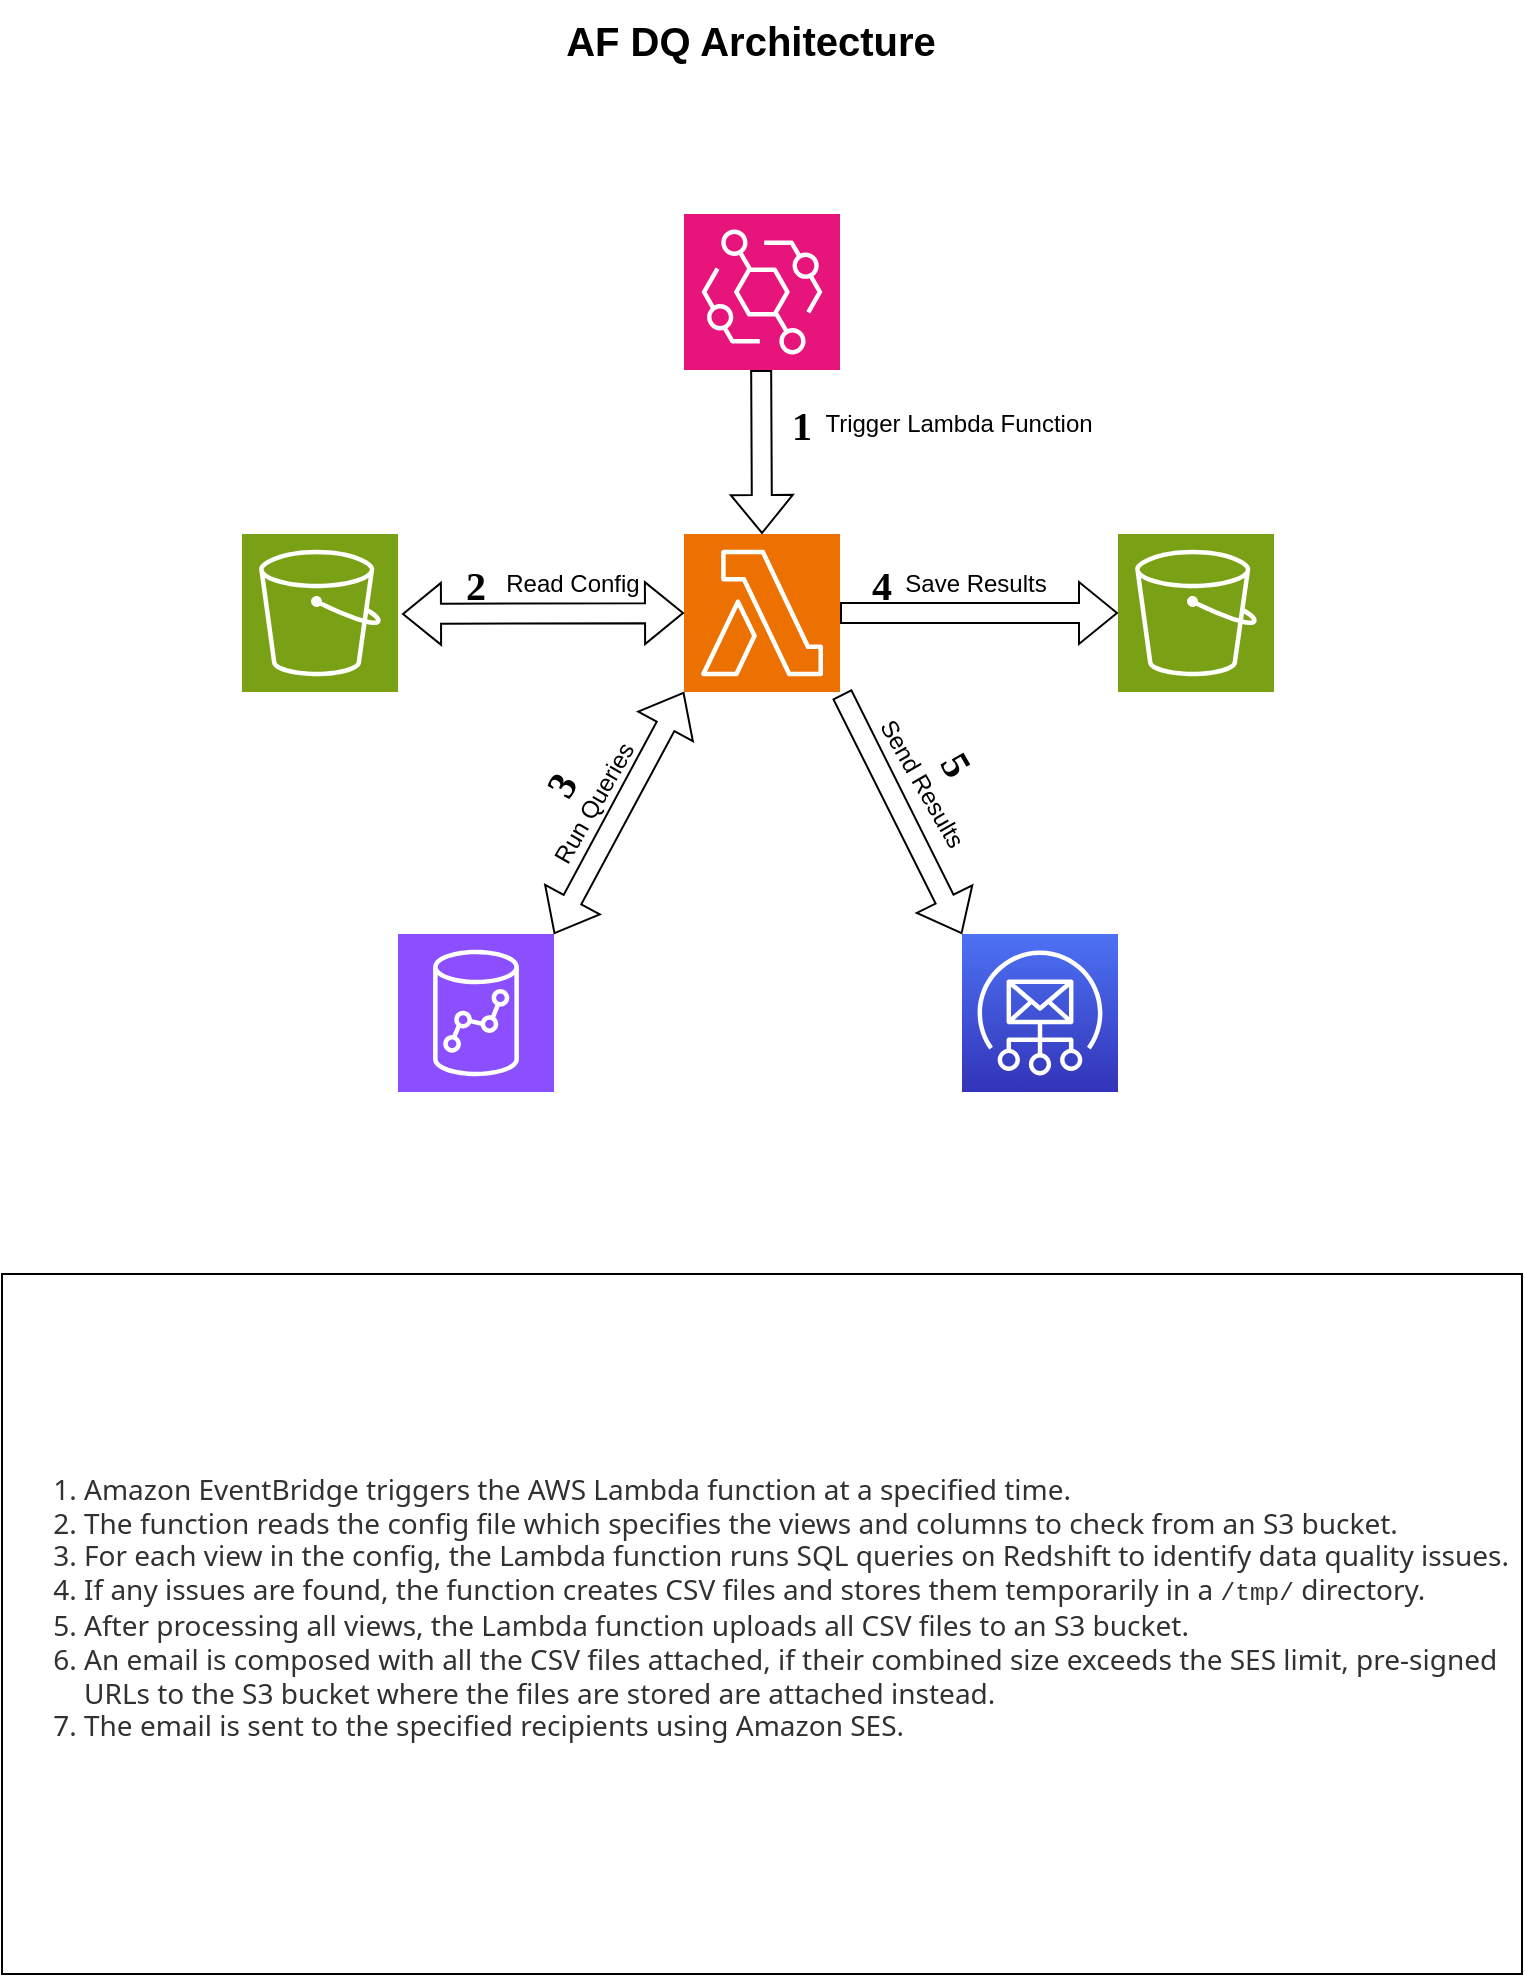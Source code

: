 <mxfile version="23.1.1" type="github">
  <diagram name="Page-1" id="4pKFLtx7nEYNAY9ywYdt">
    <mxGraphModel dx="1195" dy="722" grid="1" gridSize="10" guides="1" tooltips="1" connect="1" arrows="1" fold="1" page="1" pageScale="1" pageWidth="827" pageHeight="1169" math="0" shadow="0">
      <root>
        <mxCell id="0" />
        <mxCell id="1" parent="0" />
        <mxCell id="BuRFIuSdHMDAepd6z3iT-1" value="&lt;b&gt;&lt;font style=&quot;font-size: 20px;&quot;&gt;AF DQ Architecture&lt;/font&gt;&lt;/b&gt;" style="text;html=1;align=center;verticalAlign=middle;resizable=0;points=[];autosize=1;strokeColor=none;fillColor=none;" vertex="1" parent="1">
          <mxGeometry x="309" y="13" width="210" height="40" as="geometry" />
        </mxCell>
        <mxCell id="BuRFIuSdHMDAepd6z3iT-2" value="" style="sketch=0;points=[[0,0,0],[0.25,0,0],[0.5,0,0],[0.75,0,0],[1,0,0],[0,1,0],[0.25,1,0],[0.5,1,0],[0.75,1,0],[1,1,0],[0,0.25,0],[0,0.5,0],[0,0.75,0],[1,0.25,0],[1,0.5,0],[1,0.75,0]];outlineConnect=0;fontColor=#232F3E;fillColor=#8C4FFF;strokeColor=#ffffff;dashed=0;verticalLabelPosition=bottom;verticalAlign=top;align=center;html=1;fontSize=12;fontStyle=0;aspect=fixed;shape=mxgraph.aws4.resourceIcon;resIcon=mxgraph.aws4.redshift;" vertex="1" parent="1">
          <mxGeometry x="238" y="480" width="78" height="79" as="geometry" />
        </mxCell>
        <mxCell id="BuRFIuSdHMDAepd6z3iT-3" value="" style="sketch=0;points=[[0,0,0],[0.25,0,0],[0.5,0,0],[0.75,0,0],[1,0,0],[0,1,0],[0.25,1,0],[0.5,1,0],[0.75,1,0],[1,1,0],[0,0.25,0],[0,0.5,0],[0,0.75,0],[1,0.25,0],[1,0.5,0],[1,0.75,0]];outlineConnect=0;fontColor=#232F3E;fillColor=#ED7100;strokeColor=#ffffff;dashed=0;verticalLabelPosition=bottom;verticalAlign=top;align=center;html=1;fontSize=12;fontStyle=0;aspect=fixed;shape=mxgraph.aws4.resourceIcon;resIcon=mxgraph.aws4.lambda;" vertex="1" parent="1">
          <mxGeometry x="381" y="280" width="78" height="79" as="geometry" />
        </mxCell>
        <mxCell id="BuRFIuSdHMDAepd6z3iT-5" value="" style="sketch=0;points=[[0,0,0],[0.25,0,0],[0.5,0,0],[0.75,0,0],[1,0,0],[0,1,0],[0.25,1,0],[0.5,1,0],[0.75,1,0],[1,1,0],[0,0.25,0],[0,0.5,0],[0,0.75,0],[1,0.25,0],[1,0.5,0],[1,0.75,0]];outlineConnect=0;fontColor=#232F3E;fillColor=#7AA116;strokeColor=#ffffff;dashed=0;verticalLabelPosition=bottom;verticalAlign=top;align=center;html=1;fontSize=12;fontStyle=0;aspect=fixed;shape=mxgraph.aws4.resourceIcon;resIcon=mxgraph.aws4.s3;" vertex="1" parent="1">
          <mxGeometry x="160" y="280" width="78" height="79" as="geometry" />
        </mxCell>
        <mxCell id="BuRFIuSdHMDAepd6z3iT-6" value="" style="sketch=0;points=[[0,0,0],[0.25,0,0],[0.5,0,0],[0.75,0,0],[1,0,0],[0,1,0],[0.25,1,0],[0.5,1,0],[0.75,1,0],[1,1,0],[0,0.25,0],[0,0.5,0],[0,0.75,0],[1,0.25,0],[1,0.5,0],[1,0.75,0]];outlineConnect=0;fontColor=#232F3E;fillColor=#7AA116;strokeColor=#ffffff;dashed=0;verticalLabelPosition=bottom;verticalAlign=top;align=center;html=1;fontSize=12;fontStyle=0;aspect=fixed;shape=mxgraph.aws4.resourceIcon;resIcon=mxgraph.aws4.s3;" vertex="1" parent="1">
          <mxGeometry x="598" y="280" width="78" height="79" as="geometry" />
        </mxCell>
        <mxCell id="BuRFIuSdHMDAepd6z3iT-7" value="" style="sketch=0;points=[[0,0,0],[0.25,0,0],[0.5,0,0],[0.75,0,0],[1,0,0],[0,1,0],[0.25,1,0],[0.5,1,0],[0.75,1,0],[1,1,0],[0,0.25,0],[0,0.5,0],[0,0.75,0],[1,0.25,0],[1,0.5,0],[1,0.75,0]];outlineConnect=0;fontColor=#232F3E;gradientColor=#4D72F3;gradientDirection=north;fillColor=#3334B9;strokeColor=#ffffff;dashed=0;verticalLabelPosition=bottom;verticalAlign=top;align=center;html=1;fontSize=12;fontStyle=0;aspect=fixed;shape=mxgraph.aws4.resourceIcon;resIcon=mxgraph.aws4.simple_email_service;" vertex="1" parent="1">
          <mxGeometry x="520" y="480" width="78" height="79" as="geometry" />
        </mxCell>
        <mxCell id="BuRFIuSdHMDAepd6z3iT-9" value="&lt;ol style=&quot;box-sizing: border-box; margin-top: 0px; margin-bottom: 1rem; color: rgb(50, 49, 48); font-family: &amp;quot;Segoe UI&amp;quot;, &amp;quot;Segoe UI Web (West European)&amp;quot;, &amp;quot;Segoe UI&amp;quot;, -apple-system, BlinkMacSystemFont, Roboto, &amp;quot;Helvetica Neue&amp;quot;, sans-serif; font-size: 14px; text-align: left; background-color: rgb(255, 255, 255);&quot;&gt;&lt;li style=&quot;border-color: var(--border-color); box-sizing: border-box;&quot;&gt;Amazon EventBridge triggers the AWS Lambda function at a specified time.&lt;/li&gt;&lt;li style=&quot;box-sizing: border-box;&quot;&gt;The function reads the config file which specifies the views and columns to check from an S3 bucket.&lt;/li&gt;&lt;li style=&quot;box-sizing: border-box;&quot;&gt;For each view in the config, the Lambda function runs SQL queries on Redshift to identify data quality issues.&lt;br&gt;&lt;/li&gt;&lt;li style=&quot;box-sizing: border-box;&quot;&gt;If any issues are found, the function creates CSV files and stores them temporarily in a&amp;nbsp;&lt;code style=&quot;box-sizing: border-box; font-family: SFMono-Regular, Menlo, Monaco, Consolas, &amp;quot;Liberation Mono&amp;quot;, &amp;quot;Courier New&amp;quot;, monospace; font-size: 12.25px; color: var(--colorPaletteNavyBorderActive); word-break: break-word; width: 100%;&quot;&gt;/tmp/&lt;/code&gt;&amp;nbsp;directory.&lt;/li&gt;&lt;li style=&quot;box-sizing: border-box;&quot;&gt;After processing all views, the Lambda function uploads all CSV files to an S3 bucket.&lt;/li&gt;&lt;li style=&quot;box-sizing: border-box;&quot;&gt;An email is composed with all the CSV files attached, if their combined size exceeds the SES limit, pre-signed URLs to the S3 bucket where the files are stored are attached instead.&lt;/li&gt;&lt;li style=&quot;box-sizing: border-box;&quot;&gt;The email is sent to the specified recipients using Amazon SES.&lt;/li&gt;&lt;/ol&gt;" style="rounded=0;whiteSpace=wrap;html=1;" vertex="1" parent="1">
          <mxGeometry x="40" y="650" width="760" height="350" as="geometry" />
        </mxCell>
        <mxCell id="BuRFIuSdHMDAepd6z3iT-10" value="" style="sketch=0;points=[[0,0,0],[0.25,0,0],[0.5,0,0],[0.75,0,0],[1,0,0],[0,1,0],[0.25,1,0],[0.5,1,0],[0.75,1,0],[1,1,0],[0,0.25,0],[0,0.5,0],[0,0.75,0],[1,0.25,0],[1,0.5,0],[1,0.75,0]];outlineConnect=0;fontColor=#232F3E;fillColor=#E7157B;strokeColor=#ffffff;dashed=0;verticalLabelPosition=bottom;verticalAlign=top;align=center;html=1;fontSize=12;fontStyle=0;aspect=fixed;shape=mxgraph.aws4.resourceIcon;resIcon=mxgraph.aws4.eventbridge;" vertex="1" parent="1">
          <mxGeometry x="381" y="120" width="78" height="78" as="geometry" />
        </mxCell>
        <mxCell id="BuRFIuSdHMDAepd6z3iT-15" value="" style="shape=flexArrow;endArrow=classic;startArrow=classic;html=1;rounded=0;entryX=0;entryY=0.5;entryDx=0;entryDy=0;entryPerimeter=0;" edge="1" parent="1" target="BuRFIuSdHMDAepd6z3iT-3">
          <mxGeometry width="100" height="100" relative="1" as="geometry">
            <mxPoint x="240" y="320" as="sourcePoint" />
            <mxPoint x="351" y="319.08" as="targetPoint" />
          </mxGeometry>
        </mxCell>
        <mxCell id="BuRFIuSdHMDAepd6z3iT-17" value="" style="shape=flexArrow;endArrow=classic;startArrow=classic;html=1;rounded=0;entryX=0;entryY=1;entryDx=0;entryDy=0;entryPerimeter=0;exitX=1;exitY=0;exitDx=0;exitDy=0;exitPerimeter=0;" edge="1" parent="1" source="BuRFIuSdHMDAepd6z3iT-2" target="BuRFIuSdHMDAepd6z3iT-3">
          <mxGeometry width="100" height="100" relative="1" as="geometry">
            <mxPoint x="339" y="441" as="sourcePoint" />
            <mxPoint x="439" y="341" as="targetPoint" />
          </mxGeometry>
        </mxCell>
        <mxCell id="BuRFIuSdHMDAepd6z3iT-18" value="" style="shape=flexArrow;endArrow=classic;html=1;rounded=0;exitX=1;exitY=0.5;exitDx=0;exitDy=0;exitPerimeter=0;entryX=0;entryY=0.5;entryDx=0;entryDy=0;entryPerimeter=0;" edge="1" parent="1" source="BuRFIuSdHMDAepd6z3iT-3" target="BuRFIuSdHMDAepd6z3iT-6">
          <mxGeometry width="50" height="50" relative="1" as="geometry">
            <mxPoint x="511" y="319.08" as="sourcePoint" />
            <mxPoint x="560" y="319" as="targetPoint" />
          </mxGeometry>
        </mxCell>
        <mxCell id="BuRFIuSdHMDAepd6z3iT-19" value="" style="shape=flexArrow;endArrow=classic;html=1;rounded=0;entryX=0;entryY=0;entryDx=0;entryDy=0;entryPerimeter=0;" edge="1" parent="1" target="BuRFIuSdHMDAepd6z3iT-7">
          <mxGeometry width="50" height="50" relative="1" as="geometry">
            <mxPoint x="460" y="360" as="sourcePoint" />
            <mxPoint x="509" y="330" as="targetPoint" />
          </mxGeometry>
        </mxCell>
        <mxCell id="BuRFIuSdHMDAepd6z3iT-20" value="" style="shape=flexArrow;endArrow=classic;html=1;rounded=0;entryX=0.5;entryY=0;entryDx=0;entryDy=0;entryPerimeter=0;" edge="1" parent="1" target="BuRFIuSdHMDAepd6z3iT-3">
          <mxGeometry width="50" height="50" relative="1" as="geometry">
            <mxPoint x="419.58" y="198" as="sourcePoint" />
            <mxPoint x="419.58" y="258" as="targetPoint" />
          </mxGeometry>
        </mxCell>
        <mxCell id="BuRFIuSdHMDAepd6z3iT-21" value="Trigger Lambda Function" style="text;html=1;align=center;verticalAlign=middle;resizable=0;points=[];autosize=1;strokeColor=none;fillColor=none;" vertex="1" parent="1">
          <mxGeometry x="438" y="210" width="160" height="30" as="geometry" />
        </mxCell>
        <mxCell id="BuRFIuSdHMDAepd6z3iT-22" value="Read Config" style="text;html=1;align=center;verticalAlign=middle;resizable=0;points=[];autosize=1;strokeColor=none;fillColor=none;" vertex="1" parent="1">
          <mxGeometry x="280" y="290" width="90" height="30" as="geometry" />
        </mxCell>
        <mxCell id="BuRFIuSdHMDAepd6z3iT-23" value="Run Queries" style="text;html=1;align=center;verticalAlign=middle;resizable=0;points=[];autosize=1;strokeColor=none;fillColor=none;rotation=-60;" vertex="1" parent="1">
          <mxGeometry x="291" y="400" width="90" height="30" as="geometry" />
        </mxCell>
        <mxCell id="BuRFIuSdHMDAepd6z3iT-24" value="Save Results" style="text;html=1;strokeColor=none;fillColor=none;align=center;verticalAlign=middle;whiteSpace=wrap;rounded=0;" vertex="1" parent="1">
          <mxGeometry x="479" y="290" width="96" height="30" as="geometry" />
        </mxCell>
        <mxCell id="BuRFIuSdHMDAepd6z3iT-25" value="Send Results" style="text;html=1;strokeColor=none;fillColor=none;align=center;verticalAlign=middle;whiteSpace=wrap;rounded=0;rotation=60;" vertex="1" parent="1">
          <mxGeometry x="450" y="390" width="100" height="30" as="geometry" />
        </mxCell>
        <mxCell id="BuRFIuSdHMDAepd6z3iT-26" value="&lt;b&gt;&lt;font style=&quot;font-size: 20px;&quot; face=&quot;Times New Roman&quot;&gt;1&lt;/font&gt;&lt;/b&gt;" style="text;html=1;strokeColor=none;fillColor=none;align=center;verticalAlign=middle;whiteSpace=wrap;rounded=0;" vertex="1" parent="1">
          <mxGeometry x="410" y="210" width="60" height="30" as="geometry" />
        </mxCell>
        <mxCell id="BuRFIuSdHMDAepd6z3iT-27" value="&lt;b&gt;&lt;font style=&quot;font-size: 20px;&quot; face=&quot;Times New Roman&quot;&gt;2&lt;/font&gt;&lt;/b&gt;" style="text;html=1;strokeColor=none;fillColor=none;align=center;verticalAlign=middle;whiteSpace=wrap;rounded=0;" vertex="1" parent="1">
          <mxGeometry x="247" y="290" width="60" height="30" as="geometry" />
        </mxCell>
        <mxCell id="BuRFIuSdHMDAepd6z3iT-28" value="&lt;b&gt;&lt;font style=&quot;font-size: 20px;&quot; face=&quot;Times New Roman&quot;&gt;3&lt;br&gt;&lt;/font&gt;&lt;/b&gt;" style="text;html=1;strokeColor=none;fillColor=none;align=center;verticalAlign=middle;whiteSpace=wrap;rounded=0;rotation=-60;" vertex="1" parent="1">
          <mxGeometry x="289" y="390" width="60" height="30" as="geometry" />
        </mxCell>
        <mxCell id="BuRFIuSdHMDAepd6z3iT-29" value="&lt;b&gt;&lt;font style=&quot;font-size: 20px;&quot; face=&quot;Times New Roman&quot;&gt;4&lt;/font&gt;&lt;/b&gt;" style="text;html=1;strokeColor=none;fillColor=none;align=center;verticalAlign=middle;whiteSpace=wrap;rounded=0;" vertex="1" parent="1">
          <mxGeometry x="450" y="290" width="60" height="30" as="geometry" />
        </mxCell>
        <mxCell id="BuRFIuSdHMDAepd6z3iT-30" value="&lt;b&gt;&lt;font style=&quot;font-size: 20px;&quot; face=&quot;Times New Roman&quot;&gt;5&lt;br&gt;&lt;/font&gt;&lt;/b&gt;" style="text;html=1;strokeColor=none;fillColor=none;align=center;verticalAlign=middle;whiteSpace=wrap;rounded=0;rotation=60;" vertex="1" parent="1">
          <mxGeometry x="488" y="380" width="60" height="30" as="geometry" />
        </mxCell>
      </root>
    </mxGraphModel>
  </diagram>
</mxfile>

